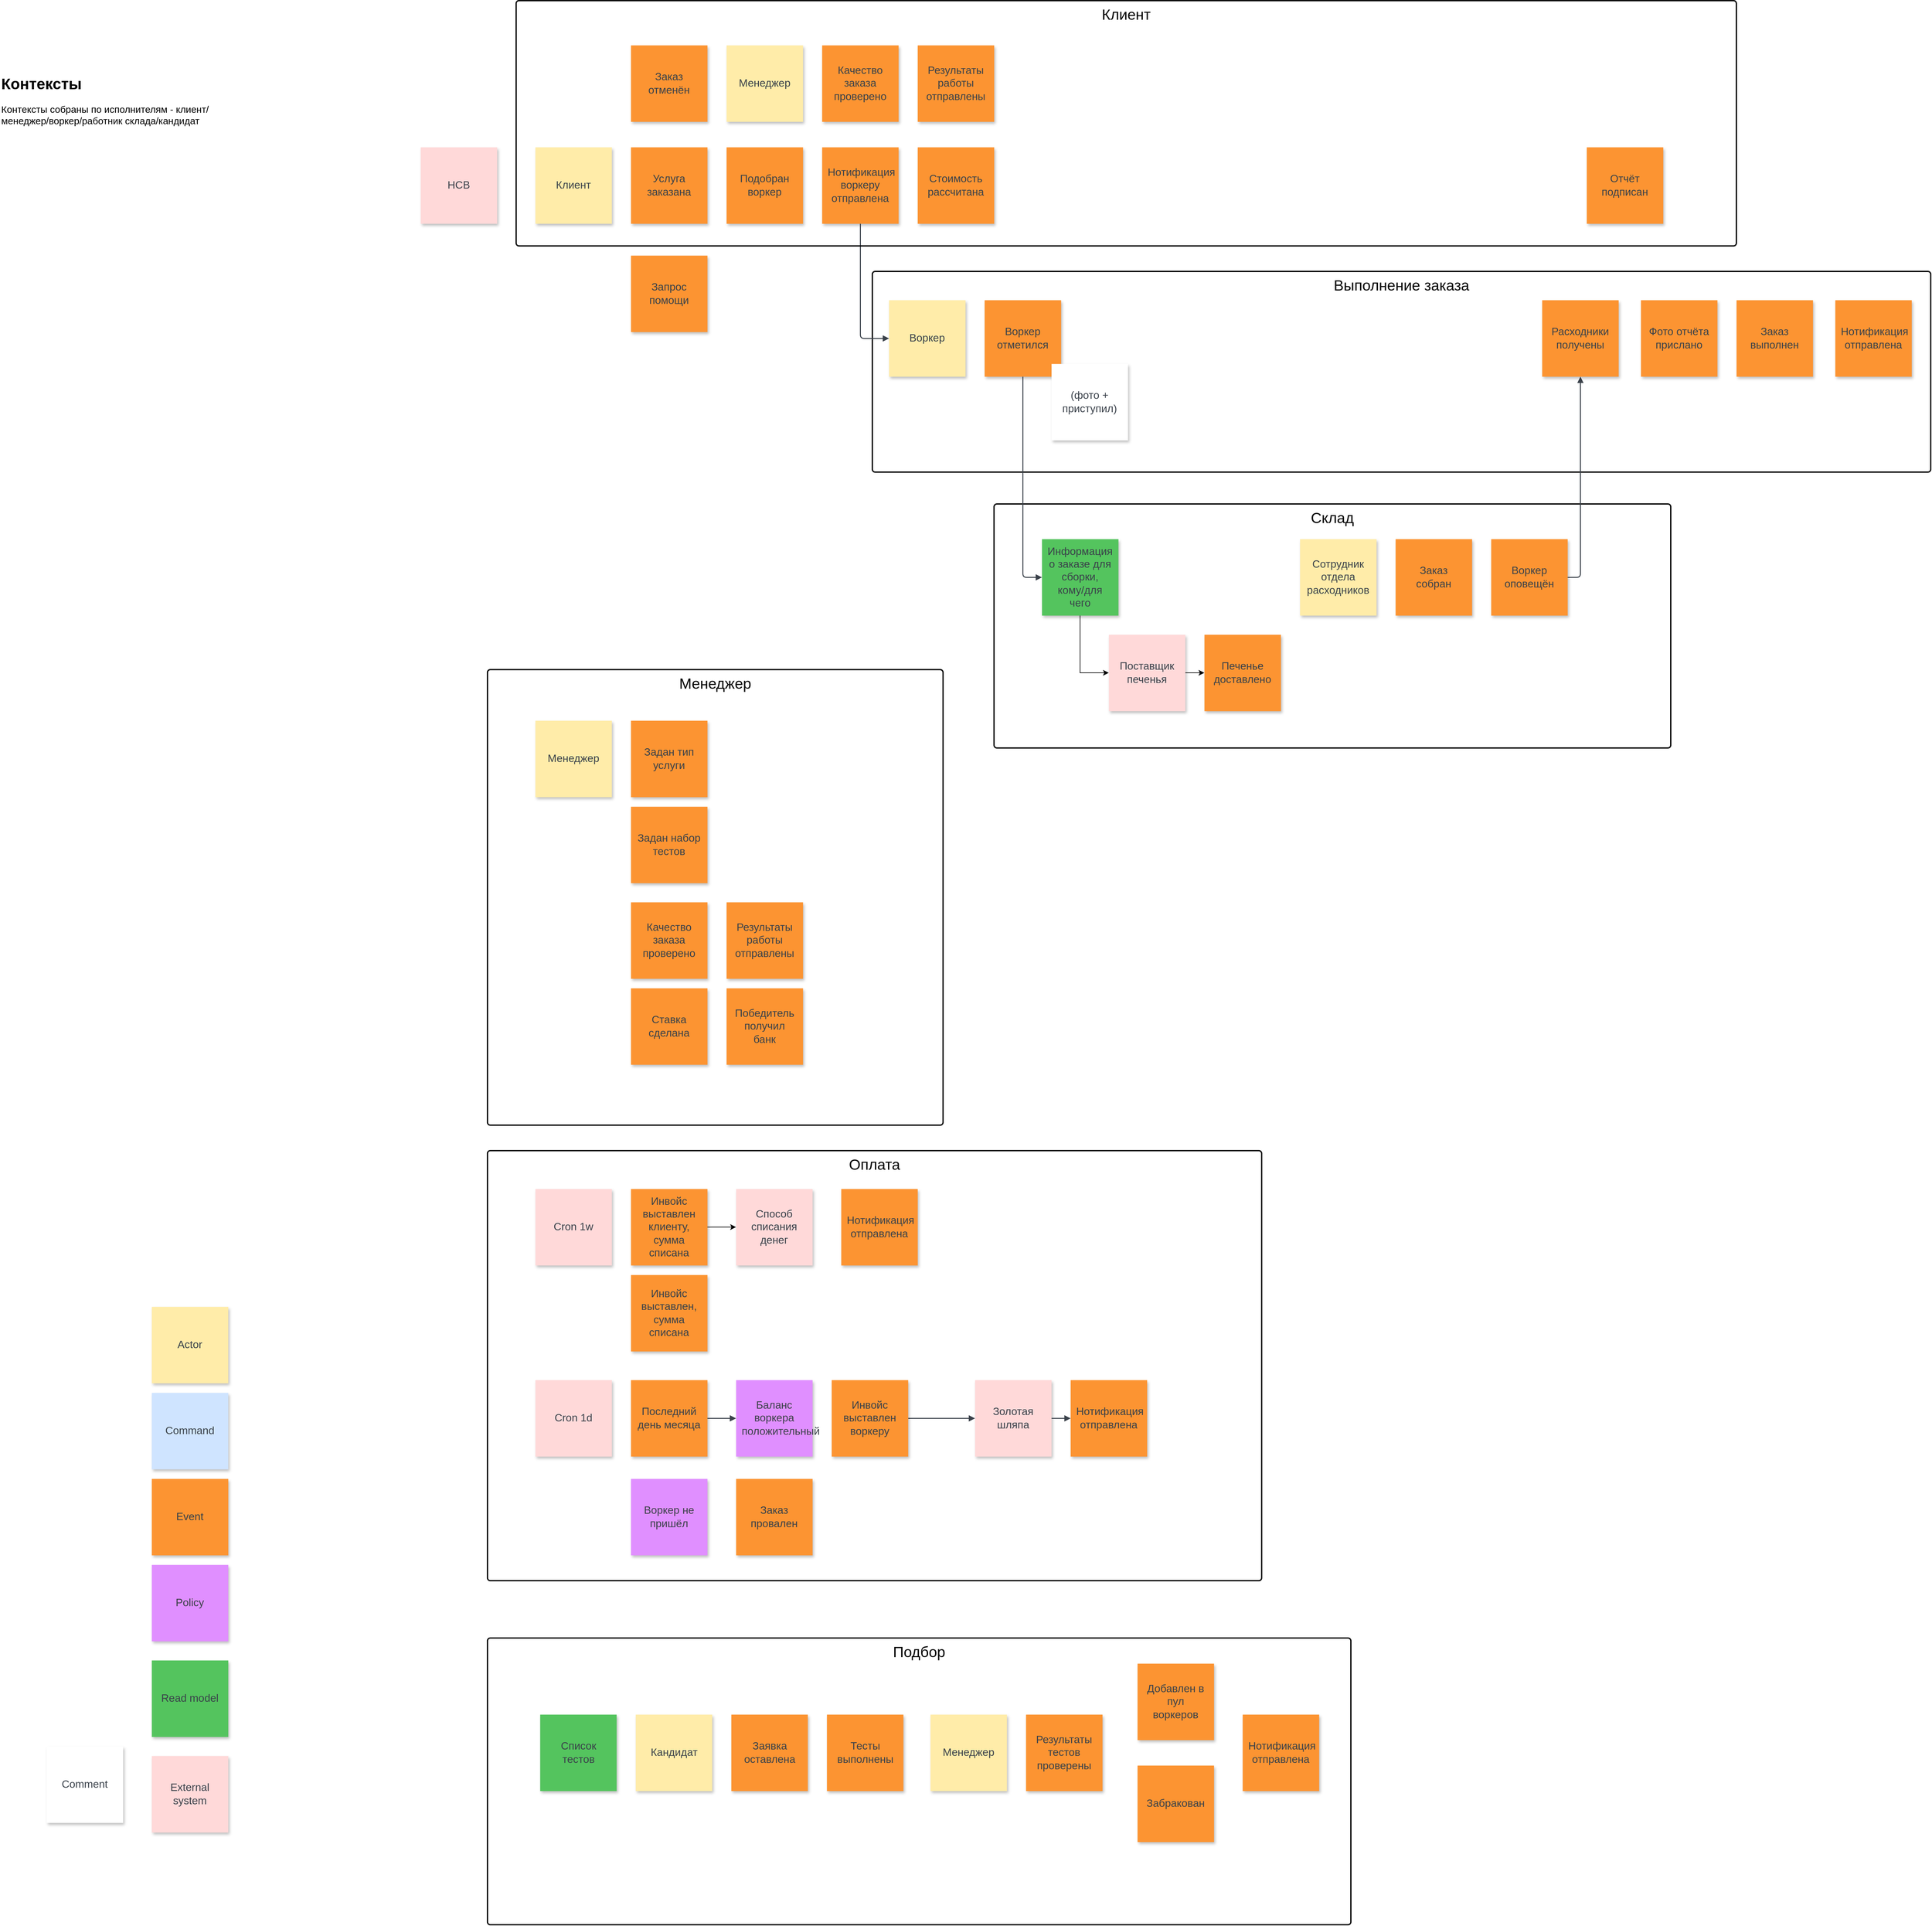 <mxfile version="24.5.5" type="github">
  <diagram name="Page-1" id="l_9-RIlW9i13i7eaHmRu">
    <mxGraphModel dx="7938" dy="2300" grid="1" gridSize="10" guides="1" tooltips="1" connect="1" arrows="1" fold="1" page="1" pageScale="1" pageWidth="850" pageHeight="1100" math="0" shadow="0">
      <root>
        <mxCell id="0" />
        <mxCell id="1" parent="0" />
        <mxCell id="RoE8E-zZMEs0R_7GRx1K-1" value="Выполнение заказа" style="html=1;overflow=block;blockSpacing=1;whiteSpace=wrap;fontSize=23.3;align=center;spacing=9;verticalAlign=top;strokeColor=default;rounded=1;absoluteArcSize=1;arcSize=9;fillColor=none;strokeWidth=2;lucidId=HCPMqrkc3qt5;" parent="1" vertex="1">
          <mxGeometry x="-3521" y="495" width="1661" height="315" as="geometry" />
        </mxCell>
        <mxCell id="RoE8E-zZMEs0R_7GRx1K-2" value="Склад" style="html=1;overflow=block;blockSpacing=1;whiteSpace=wrap;fontSize=23.3;align=center;spacing=9;verticalAlign=top;strokeColor=default;rounded=1;absoluteArcSize=1;arcSize=9;fillColor=none;strokeWidth=2;lucidId=1zPMJR6yUo5M;" parent="1" vertex="1">
          <mxGeometry x="-3330" y="860" width="1062" height="383" as="geometry" />
        </mxCell>
        <mxCell id="RoE8E-zZMEs0R_7GRx1K-3" value="Оплата" style="html=1;overflow=block;blockSpacing=1;whiteSpace=wrap;fontSize=23.3;align=center;spacing=9;verticalAlign=top;strokeColor=default;rounded=1;absoluteArcSize=1;arcSize=9;fillColor=none;strokeWidth=2;lucidId=LsPM5n6X4SBT;" parent="1" vertex="1">
          <mxGeometry x="-4125" y="1875" width="1215" height="675" as="geometry" />
        </mxCell>
        <mxCell id="RoE8E-zZMEs0R_7GRx1K-4" value="Подбор" style="html=1;overflow=block;blockSpacing=1;whiteSpace=wrap;fontSize=23.3;align=center;spacing=9;verticalAlign=top;strokeColor=default;rounded=1;absoluteArcSize=1;arcSize=9;fillColor=none;strokeWidth=2;lucidId=arPMlzmZBy4v;" parent="1" vertex="1">
          <mxGeometry x="-4125" y="2640" width="1355" height="450" as="geometry" />
        </mxCell>
        <mxCell id="RoE8E-zZMEs0R_7GRx1K-5" value="Actor" style="html=1;overflow=block;blockSpacing=1;whiteSpace=wrap;shadow=1;fontSize=16.7;fontColor=#3a414a;spacing=9;strokeColor=none;strokeOpacity=100;fillColor=#FFECA9;strokeWidth=0;lucidId=w99KlHDl9asE;" parent="1" vertex="1">
          <mxGeometry x="-4652" y="2120" width="120" height="120" as="geometry" />
        </mxCell>
        <mxCell id="RoE8E-zZMEs0R_7GRx1K-6" value="Command" style="html=1;overflow=block;blockSpacing=1;whiteSpace=wrap;shadow=1;fontSize=16.7;fontColor=#3a414a;spacing=9;strokeColor=none;strokeOpacity=100;fillOpacity=100;fillColor=#cfe4ff;strokeWidth=0;lucidId=Q99Kw1.Pjyrw;" parent="1" vertex="1">
          <mxGeometry x="-4652" y="2255" width="120" height="120" as="geometry" />
        </mxCell>
        <mxCell id="RoE8E-zZMEs0R_7GRx1K-7" value="Event" style="html=1;overflow=block;blockSpacing=1;whiteSpace=wrap;shadow=1;fontSize=16.7;fontColor=#3a414a;spacing=9;strokeColor=none;strokeOpacity=100;fillOpacity=100;fillColor=#fc9432;strokeWidth=0;lucidId=p-9K~CdR-WWV;" parent="1" vertex="1">
          <mxGeometry x="-4652" y="2390" width="120" height="120" as="geometry" />
        </mxCell>
        <mxCell id="RoE8E-zZMEs0R_7GRx1K-8" value="Policy" style="html=1;overflow=block;blockSpacing=1;whiteSpace=wrap;shadow=1;fontSize=16.7;fontColor=#3a414a;spacing=9;strokeColor=none;strokeOpacity=100;fillOpacity=100;fillColor=#e08fff;strokeWidth=0;lucidId=N-9KG-.BX9-D;" parent="1" vertex="1">
          <mxGeometry x="-4652" y="2525" width="120" height="120" as="geometry" />
        </mxCell>
        <mxCell id="RoE8E-zZMEs0R_7GRx1K-9" value="Read model" style="html=1;overflow=block;blockSpacing=1;whiteSpace=wrap;shadow=1;fontSize=16.7;fontColor=#3a414a;spacing=9;strokeColor=none;strokeOpacity=100;fillOpacity=100;fillColor=#54c45e;strokeWidth=0;lucidId=h_9K0~GqxkKd;" parent="1" vertex="1">
          <mxGeometry x="-4652" y="2675" width="120" height="120" as="geometry" />
        </mxCell>
        <mxCell id="RoE8E-zZMEs0R_7GRx1K-10" value="Comment" style="html=1;overflow=block;blockSpacing=1;whiteSpace=wrap;shadow=1;fontSize=16.7;fontColor=#3a414a;spacing=9;strokeColor=none;strokeOpacity=100;fillOpacity=100;fillColor=#ffffff;strokeWidth=0;lucidId=O_9KG7jxIo2s;" parent="1" vertex="1">
          <mxGeometry x="-4817" y="2810" width="120" height="120" as="geometry" />
        </mxCell>
        <mxCell id="RoE8E-zZMEs0R_7GRx1K-11" value="External system" style="html=1;overflow=block;blockSpacing=1;whiteSpace=wrap;shadow=1;fontSize=16.7;fontColor=#3a414a;spacing=9;strokeColor=none;strokeOpacity=100;fillOpacity=100;fillColor=#ffd9d9;strokeWidth=0;lucidId=3_9KuqBzPV7w;" parent="1" vertex="1">
          <mxGeometry x="-4652" y="2825" width="120" height="120" as="geometry" />
        </mxCell>
        <mxCell id="RoE8E-zZMEs0R_7GRx1K-12" value="Клиент" style="html=1;overflow=block;blockSpacing=1;whiteSpace=wrap;shadow=1;fontSize=16.7;fontColor=#3a414a;spacing=9;strokeColor=none;strokeOpacity=100;fillColor=#FFECA9;strokeWidth=0;lucidId=poOMKIs.5_XG;" parent="1" vertex="1">
          <mxGeometry x="-4050" y="300" width="120" height="120" as="geometry" />
        </mxCell>
        <mxCell id="RoE8E-zZMEs0R_7GRx1K-13" value="Услуга заказана" style="html=1;overflow=block;blockSpacing=1;whiteSpace=wrap;shadow=1;fontSize=16.7;fontColor=#3a414a;spacing=9;strokeColor=none;strokeOpacity=100;fillOpacity=100;fillColor=#fc9432;strokeWidth=0;lucidId=ppOMXzbLRA3F;" parent="1" vertex="1">
          <mxGeometry x="-3900" y="300" width="120" height="120" as="geometry" />
        </mxCell>
        <mxCell id="RoE8E-zZMEs0R_7GRx1K-14" value="Воркер" style="html=1;overflow=block;blockSpacing=1;whiteSpace=wrap;shadow=1;fontSize=16.7;fontColor=#3a414a;spacing=9;strokeColor=none;strokeOpacity=100;fillColor=#FFECA9;strokeWidth=0;lucidId=CqOMGlZuYuNK;" parent="1" vertex="1">
          <mxGeometry x="-3495" y="540" width="120" height="120" as="geometry" />
        </mxCell>
        <mxCell id="RoE8E-zZMEs0R_7GRx1K-15" value="Воркер отметился" style="html=1;overflow=block;blockSpacing=1;whiteSpace=wrap;shadow=1;fontSize=16.7;fontColor=#3a414a;spacing=9;strokeColor=none;strokeOpacity=100;fillOpacity=100;fillColor=#fc9432;strokeWidth=0;lucidId=PqOM9r21cuYt;" parent="1" vertex="1">
          <mxGeometry x="-3345" y="540" width="120" height="120" as="geometry" />
        </mxCell>
        <mxCell id="RoE8E-zZMEs0R_7GRx1K-16" value="Подобран воркер" style="html=1;overflow=block;blockSpacing=1;whiteSpace=wrap;shadow=1;fontSize=16.7;fontColor=#3a414a;spacing=9;strokeColor=none;strokeOpacity=100;fillOpacity=100;fillColor=#fc9432;strokeWidth=0;lucidId=nGOM64Vatthw;" parent="1" vertex="1">
          <mxGeometry x="-3750" y="300" width="120" height="120" as="geometry" />
        </mxCell>
        <mxCell id="RoE8E-zZMEs0R_7GRx1K-17" value="Cron 1w" style="html=1;overflow=block;blockSpacing=1;whiteSpace=wrap;shadow=1;fontSize=16.7;fontColor=#3a414a;spacing=9;strokeColor=none;strokeOpacity=100;fillOpacity=100;fillColor=#ffd9d9;strokeWidth=0;lucidId=evOMV3Vfiq87;" parent="1" vertex="1">
          <mxGeometry x="-4050" y="1935" width="120" height="120" as="geometry" />
        </mxCell>
        <mxCell id="ouE3uGwMO_rl1Qw4itwe-14" style="edgeStyle=orthogonalEdgeStyle;rounded=0;orthogonalLoop=1;jettySize=auto;html=1;" edge="1" parent="1" source="RoE8E-zZMEs0R_7GRx1K-18" target="RoE8E-zZMEs0R_7GRx1K-25">
          <mxGeometry relative="1" as="geometry" />
        </mxCell>
        <mxCell id="RoE8E-zZMEs0R_7GRx1K-18" value="Инвойс выставлен клиенту, сумма списана" style="html=1;overflow=block;blockSpacing=1;whiteSpace=wrap;shadow=1;fontSize=16.7;fontColor=#3a414a;spacing=9;strokeColor=none;strokeOpacity=100;fillOpacity=100;fillColor=#fc9432;strokeWidth=0;lucidId=vvOM6HzBwC0E;" parent="1" vertex="1">
          <mxGeometry x="-3900" y="1935" width="120" height="120" as="geometry" />
        </mxCell>
        <mxCell id="RoE8E-zZMEs0R_7GRx1K-19" value="Cron 1d" style="html=1;overflow=block;blockSpacing=1;whiteSpace=wrap;shadow=1;fontSize=16.7;fontColor=#3a414a;spacing=9;strokeColor=none;strokeOpacity=100;fillOpacity=100;fillColor=#ffd9d9;strokeWidth=0;lucidId=7vOMgfq0zifn;" parent="1" vertex="1">
          <mxGeometry x="-4050" y="2235" width="120" height="120" as="geometry" />
        </mxCell>
        <mxCell id="RoE8E-zZMEs0R_7GRx1K-20" value="Инвойс выставлен, сумма списана" style="html=1;overflow=block;blockSpacing=1;whiteSpace=wrap;shadow=1;fontSize=16.7;fontColor=#3a414a;spacing=9;strokeColor=none;strokeOpacity=100;fillOpacity=100;fillColor=#fc9432;strokeWidth=0;lucidId=GxOMS8AUzHYG;" parent="1" vertex="1">
          <mxGeometry x="-3900" y="2070" width="120" height="120" as="geometry" />
        </mxCell>
        <mxCell id="RoE8E-zZMEs0R_7GRx1K-21" value="Золотая шляпа" style="html=1;overflow=block;blockSpacing=1;whiteSpace=wrap;shadow=1;fontSize=16.7;fontColor=#3a414a;spacing=9;strokeColor=none;strokeOpacity=100;fillOpacity=100;fillColor=#ffd9d9;strokeWidth=0;lucidId=MwOMZVvjgxgr;" parent="1" vertex="1">
          <mxGeometry x="-3360" y="2235" width="120" height="120" as="geometry" />
        </mxCell>
        <mxCell id="RoE8E-zZMEs0R_7GRx1K-22" value="Нотификация воркеру отправлена" style="html=1;overflow=block;blockSpacing=1;whiteSpace=wrap;shadow=1;fontSize=16.7;fontColor=#3a414a;spacing=9;strokeColor=none;strokeOpacity=100;fillOpacity=100;fillColor=#fc9432;strokeWidth=0;lucidId=eROMwl7kWXQV;" parent="1" vertex="1">
          <mxGeometry x="-3600" y="300" width="120" height="120" as="geometry" />
        </mxCell>
        <mxCell id="RoE8E-zZMEs0R_7GRx1K-23" value="Стоимость рассчитана" style="html=1;overflow=block;blockSpacing=1;whiteSpace=wrap;shadow=1;fontSize=16.7;fontColor=#3a414a;spacing=9;strokeColor=none;strokeOpacity=100;fillOpacity=100;fillColor=#fc9432;strokeWidth=0;lucidId=uJOMWGHFDWIN;" parent="1" vertex="1">
          <mxGeometry x="-3450" y="300" width="120" height="120" as="geometry" />
        </mxCell>
        <mxCell id="RoE8E-zZMEs0R_7GRx1K-24" value="Запрос помощи" style="html=1;overflow=block;blockSpacing=1;whiteSpace=wrap;shadow=1;fontSize=16.7;fontColor=#3a414a;spacing=9;strokeColor=none;strokeOpacity=100;fillOpacity=100;fillColor=#fc9432;strokeWidth=0;lucidId=2oOMrKezj8pF;" parent="1" vertex="1">
          <mxGeometry x="-3900" y="470" width="120" height="120" as="geometry" />
        </mxCell>
        <mxCell id="RoE8E-zZMEs0R_7GRx1K-25" value="Способ списания денег" style="html=1;overflow=block;blockSpacing=1;whiteSpace=wrap;shadow=1;fontSize=16.7;fontColor=#3a414a;spacing=9;strokeColor=none;strokeOpacity=100;fillOpacity=100;fillColor=#ffd9d9;strokeWidth=0;lucidId=vVOM_5~CS0Ev;" parent="1" vertex="1">
          <mxGeometry x="-3735" y="1935" width="120" height="120" as="geometry" />
        </mxCell>
        <mxCell id="RoE8E-zZMEs0R_7GRx1K-26" value="Нотификация отправлена" style="html=1;overflow=block;blockSpacing=1;whiteSpace=wrap;shadow=1;fontSize=16.7;fontColor=#3a414a;spacing=9;strokeColor=none;strokeOpacity=100;fillOpacity=100;fillColor=#fc9432;strokeWidth=0;lucidId=LHOMbMF0Fogo;" parent="1" vertex="1">
          <mxGeometry x="-3570" y="1935" width="120" height="120" as="geometry" />
        </mxCell>
        <mxCell id="RoE8E-zZMEs0R_7GRx1K-27" value="Нотификация отправлена" style="html=1;overflow=block;blockSpacing=1;whiteSpace=wrap;shadow=1;fontSize=16.7;fontColor=#3a414a;spacing=9;strokeColor=none;strokeOpacity=100;fillOpacity=100;fillColor=#fc9432;strokeWidth=0;lucidId=9HOMmKMdv4F6;" parent="1" vertex="1">
          <mxGeometry x="-3210" y="2235" width="120" height="120" as="geometry" />
        </mxCell>
        <mxCell id="RoE8E-zZMEs0R_7GRx1K-28" value="Сотрудник отдела расходников" style="html=1;overflow=block;blockSpacing=1;whiteSpace=wrap;shadow=1;fontSize=16.7;fontColor=#3a414a;spacing=9;strokeColor=none;strokeOpacity=100;fillColor=#FFECA9;strokeWidth=0;lucidId=IsOMc4fZZYhW;" parent="1" vertex="1">
          <mxGeometry x="-2850" y="915" width="120" height="120" as="geometry" />
        </mxCell>
        <mxCell id="RoE8E-zZMEs0R_7GRx1K-29" value="Заказ собран" style="html=1;overflow=block;blockSpacing=1;whiteSpace=wrap;shadow=1;fontSize=16.7;fontColor=#3a414a;spacing=9;strokeColor=none;strokeOpacity=100;fillOpacity=100;fillColor=#fc9432;strokeWidth=0;lucidId=5sOMd6QoYHWa;" parent="1" vertex="1">
          <mxGeometry x="-2700" y="915" width="120" height="120" as="geometry" />
        </mxCell>
        <mxCell id="RoE8E-zZMEs0R_7GRx1K-30" value="Воркер оповещён" style="html=1;overflow=block;blockSpacing=1;whiteSpace=wrap;shadow=1;fontSize=16.7;fontColor=#3a414a;spacing=9;strokeColor=none;strokeOpacity=100;fillOpacity=100;fillColor=#fc9432;strokeWidth=0;lucidId=jHOMKEXn3ogt;" parent="1" vertex="1">
          <mxGeometry x="-2550" y="915" width="120" height="120" as="geometry" />
        </mxCell>
        <mxCell id="RoE8E-zZMEs0R_7GRx1K-31" value="" style="html=1;jettySize=18;whiteSpace=wrap;fontSize=13;strokeColor=#3a414a;strokeOpacity=100;strokeWidth=1.5;rounded=1;arcSize=12;edgeStyle=orthogonalEdgeStyle;startArrow=none;endArrow=block;endFill=1;exitX=1;exitY=0.5;exitPerimeter=0;entryX=0;entryY=0.5;entryPerimeter=0;lucidId=m1OMvOnFrRix;" parent="1" source="RoE8E-zZMEs0R_7GRx1K-42" target="RoE8E-zZMEs0R_7GRx1K-21" edge="1">
          <mxGeometry width="100" height="100" relative="1" as="geometry">
            <Array as="points" />
          </mxGeometry>
        </mxCell>
        <mxCell id="RoE8E-zZMEs0R_7GRx1K-32" value="" style="html=1;jettySize=18;whiteSpace=wrap;fontSize=13;strokeColor=#3a414a;strokeOpacity=100;strokeWidth=1.5;rounded=1;arcSize=12;edgeStyle=orthogonalEdgeStyle;startArrow=none;endArrow=block;endFill=1;exitX=1;exitY=0.5;exitPerimeter=0;entryX=0.5;entryY=1;entryPerimeter=0;lucidId=6_OMG3ClQ-OO;" parent="1" source="RoE8E-zZMEs0R_7GRx1K-30" target="RoE8E-zZMEs0R_7GRx1K-57" edge="1">
          <mxGeometry width="100" height="100" relative="1" as="geometry">
            <Array as="points" />
          </mxGeometry>
        </mxCell>
        <mxCell id="RoE8E-zZMEs0R_7GRx1K-33" value="" style="html=1;jettySize=18;whiteSpace=wrap;fontSize=13;strokeColor=#3a414a;strokeOpacity=100;strokeWidth=1.5;rounded=1;arcSize=12;edgeStyle=orthogonalEdgeStyle;startArrow=none;endArrow=block;endFill=1;exitX=0.5;exitY=1;exitPerimeter=0;entryX=0;entryY=0.5;entryPerimeter=0;lucidId=~_OMIrkGTkZQ;" parent="1" source="RoE8E-zZMEs0R_7GRx1K-15" target="RoE8E-zZMEs0R_7GRx1K-41" edge="1">
          <mxGeometry width="100" height="100" relative="1" as="geometry">
            <Array as="points" />
          </mxGeometry>
        </mxCell>
        <mxCell id="RoE8E-zZMEs0R_7GRx1K-34" value="HCB" style="html=1;overflow=block;blockSpacing=1;whiteSpace=wrap;shadow=1;fontSize=16.7;fontColor=#3a414a;spacing=9;strokeColor=none;strokeOpacity=100;fillOpacity=100;fillColor=#ffd9d9;strokeWidth=0;lucidId=TIOMhRAhpcNX;" parent="1" vertex="1">
          <mxGeometry x="-4230" y="300" width="120" height="120" as="geometry" />
        </mxCell>
        <mxCell id="RoE8E-zZMEs0R_7GRx1K-35" value="Кандидат" style="html=1;overflow=block;blockSpacing=1;whiteSpace=wrap;shadow=1;fontSize=16.7;fontColor=#3a414a;spacing=9;strokeColor=none;strokeOpacity=100;fillColor=#FFECA9;strokeWidth=0;lucidId=wrOMKcsqYXI9;" parent="1" vertex="1">
          <mxGeometry x="-3892.5" y="2760" width="120" height="120" as="geometry" />
        </mxCell>
        <mxCell id="RoE8E-zZMEs0R_7GRx1K-36" value="Заявка оставлена" style="html=1;overflow=block;blockSpacing=1;whiteSpace=wrap;shadow=1;fontSize=16.7;fontColor=#3a414a;spacing=9;strokeColor=none;strokeOpacity=100;fillOpacity=100;fillColor=#fc9432;strokeWidth=0;lucidId=CrOMI7UI~UgM;" parent="1" vertex="1">
          <mxGeometry x="-3742.5" y="2760" width="120" height="120" as="geometry" />
        </mxCell>
        <mxCell id="RoE8E-zZMEs0R_7GRx1K-37" value="Тесты выполнены" style="html=1;overflow=block;blockSpacing=1;whiteSpace=wrap;shadow=1;fontSize=16.7;fontColor=#3a414a;spacing=9;strokeColor=none;strokeOpacity=100;fillOpacity=100;fillColor=#fc9432;strokeWidth=0;lucidId=nKOMDOXvX65q;" parent="1" vertex="1">
          <mxGeometry x="-3592.5" y="2760" width="120" height="120" as="geometry" />
        </mxCell>
        <mxCell id="RoE8E-zZMEs0R_7GRx1K-38" value="Добавлен в пул воркеров" style="html=1;overflow=block;blockSpacing=1;whiteSpace=wrap;shadow=1;fontSize=16.7;fontColor=#3a414a;spacing=9;strokeColor=none;strokeOpacity=100;fillOpacity=100;fillColor=#fc9432;strokeWidth=0;lucidId=LKOMNFMfwg8P;" parent="1" vertex="1">
          <mxGeometry x="-3105" y="2680" width="120" height="120" as="geometry" />
        </mxCell>
        <mxCell id="RoE8E-zZMEs0R_7GRx1K-39" value="Забракован" style="html=1;overflow=block;blockSpacing=1;whiteSpace=wrap;shadow=1;fontSize=16.7;fontColor=#3a414a;spacing=9;strokeColor=none;strokeOpacity=100;fillOpacity=100;fillColor=#fc9432;strokeWidth=0;lucidId=0KOMiec8jZ1h;" parent="1" vertex="1">
          <mxGeometry x="-3105" y="2840" width="120" height="120" as="geometry" />
        </mxCell>
        <mxCell id="RoE8E-zZMEs0R_7GRx1K-40" value="" style="html=1;jettySize=18;whiteSpace=wrap;fontSize=13;strokeColor=#3a414a;strokeOpacity=100;strokeWidth=1.5;rounded=1;arcSize=12;edgeStyle=orthogonalEdgeStyle;startArrow=none;endArrow=block;endFill=1;exitX=1;exitY=0.5;exitPerimeter=0;entryX=0;entryY=0.5;entryPerimeter=0;lucidId=rmPMru2J6b~m;" parent="1" source="RoE8E-zZMEs0R_7GRx1K-21" target="RoE8E-zZMEs0R_7GRx1K-27" edge="1">
          <mxGeometry width="100" height="100" relative="1" as="geometry">
            <Array as="points" />
          </mxGeometry>
        </mxCell>
        <mxCell id="ouE3uGwMO_rl1Qw4itwe-9" style="edgeStyle=orthogonalEdgeStyle;rounded=0;orthogonalLoop=1;jettySize=auto;html=1;entryX=0;entryY=0.5;entryDx=0;entryDy=0;" edge="1" parent="1" source="RoE8E-zZMEs0R_7GRx1K-41" target="RoE8E-zZMEs0R_7GRx1K-60">
          <mxGeometry relative="1" as="geometry" />
        </mxCell>
        <mxCell id="RoE8E-zZMEs0R_7GRx1K-41" value="Информация о заказе для сборки, кому/для чего" style="html=1;overflow=block;blockSpacing=1;whiteSpace=wrap;shadow=1;fontSize=16.7;fontColor=#3a414a;spacing=9;strokeColor=none;strokeOpacity=100;fillOpacity=100;fillColor=#54c45e;strokeWidth=0;lucidId=dnPMlttxr-Cw;" parent="1" vertex="1">
          <mxGeometry x="-3255" y="915" width="120" height="120" as="geometry" />
        </mxCell>
        <mxCell id="RoE8E-zZMEs0R_7GRx1K-42" value="Инвойс выставлен воркеру" style="html=1;overflow=block;blockSpacing=1;whiteSpace=wrap;shadow=1;fontSize=16.7;fontColor=#3a414a;spacing=9;strokeColor=none;strokeOpacity=100;fillOpacity=100;fillColor=#fc9432;strokeWidth=0;lucidId=4vOM6bReLHjo;" parent="1" vertex="1">
          <mxGeometry x="-3585" y="2235" width="120" height="120" as="geometry" />
        </mxCell>
        <mxCell id="RoE8E-zZMEs0R_7GRx1K-43" value="Баланс воркера положительный" style="html=1;overflow=block;blockSpacing=1;whiteSpace=wrap;shadow=1;fontSize=16.7;fontColor=#3a414a;spacing=9;strokeColor=none;strokeOpacity=100;fillOpacity=100;fillColor=#e08fff;strokeWidth=0;lucidId=GoPMGig64.h5;" parent="1" vertex="1">
          <mxGeometry x="-3735" y="2235" width="120" height="120" as="geometry" />
        </mxCell>
        <mxCell id="RoE8E-zZMEs0R_7GRx1K-44" value="Последний день месяца" style="html=1;overflow=block;blockSpacing=1;whiteSpace=wrap;shadow=1;fontSize=16.7;fontColor=#3a414a;spacing=9;strokeColor=none;strokeOpacity=100;fillOpacity=100;fillColor=#fc9432;strokeWidth=0;lucidId=upPMWxlRtGt.;" parent="1" vertex="1">
          <mxGeometry x="-3900" y="2235" width="120" height="120" as="geometry" />
        </mxCell>
        <mxCell id="RoE8E-zZMEs0R_7GRx1K-45" value="" style="html=1;jettySize=18;whiteSpace=wrap;fontSize=13;strokeColor=#3a414a;strokeOpacity=100;strokeWidth=1.5;rounded=1;arcSize=12;edgeStyle=orthogonalEdgeStyle;startArrow=none;endArrow=block;endFill=1;exitX=1;exitY=0.5;exitPerimeter=0;entryX=0;entryY=0.5;entryPerimeter=0;lucidId=VpPM8fYI4oOY;" parent="1" source="RoE8E-zZMEs0R_7GRx1K-44" target="RoE8E-zZMEs0R_7GRx1K-43" edge="1">
          <mxGeometry width="100" height="100" relative="1" as="geometry">
            <Array as="points" />
          </mxGeometry>
        </mxCell>
        <mxCell id="RoE8E-zZMEs0R_7GRx1K-46" value="Менеджер" style="html=1;overflow=block;blockSpacing=1;whiteSpace=wrap;shadow=1;fontSize=16.7;fontColor=#3a414a;spacing=9;strokeColor=none;strokeOpacity=100;fillColor=#FFECA9;strokeWidth=0;lucidId=9pOMJ57Y_Idk;" parent="1" vertex="1">
          <mxGeometry x="-4050" y="1200" width="120" height="120" as="geometry" />
        </mxCell>
        <mxCell id="RoE8E-zZMEs0R_7GRx1K-47" value="Задан тип услуги" style="html=1;overflow=block;blockSpacing=1;whiteSpace=wrap;shadow=1;fontSize=16.7;fontColor=#3a414a;spacing=9;strokeColor=none;strokeOpacity=100;fillOpacity=100;fillColor=#fc9432;strokeWidth=0;lucidId=eqOMj~HfbIqM;" parent="1" vertex="1">
          <mxGeometry x="-3900" y="1200" width="120" height="120" as="geometry" />
        </mxCell>
        <mxCell id="RoE8E-zZMEs0R_7GRx1K-48" value="Задан набор тестов" style="html=1;overflow=block;blockSpacing=1;whiteSpace=wrap;shadow=1;fontSize=16.7;fontColor=#3a414a;spacing=9;strokeColor=none;strokeOpacity=100;fillOpacity=100;fillColor=#fc9432;strokeWidth=0;lucidId=3rOMl7Rf~eKV;" parent="1" vertex="1">
          <mxGeometry x="-3900" y="1335" width="120" height="120" as="geometry" />
        </mxCell>
        <mxCell id="RoE8E-zZMEs0R_7GRx1K-49" value="Качество заказа проверено" style="html=1;overflow=block;blockSpacing=1;whiteSpace=wrap;shadow=1;fontSize=16.7;fontColor=#3a414a;spacing=9;strokeColor=none;strokeOpacity=100;fillOpacity=100;fillColor=#fc9432;strokeWidth=0;lucidId=AtOMJSps7HNz;" parent="1" vertex="1">
          <mxGeometry x="-3900" y="1485" width="120" height="120" as="geometry" />
        </mxCell>
        <mxCell id="RoE8E-zZMEs0R_7GRx1K-50" value="Ставка сделана" style="html=1;overflow=block;blockSpacing=1;whiteSpace=wrap;shadow=1;fontSize=16.7;fontColor=#3a414a;spacing=9;strokeColor=none;strokeOpacity=100;fillOpacity=100;fillColor=#fc9432;strokeWidth=0;lucidId=gyOMnxQ1Iphz;" parent="1" vertex="1">
          <mxGeometry x="-3900" y="1620" width="120" height="120" as="geometry" />
        </mxCell>
        <mxCell id="RoE8E-zZMEs0R_7GRx1K-51" value="Результаты работы отправлены" style="html=1;overflow=block;blockSpacing=1;whiteSpace=wrap;shadow=1;fontSize=16.7;fontColor=#3a414a;spacing=9;strokeColor=none;strokeOpacity=100;fillOpacity=100;fillColor=#fc9432;strokeWidth=0;lucidId=KROMmHy3ZGi6;" parent="1" vertex="1">
          <mxGeometry x="-3750" y="1485" width="120" height="120" as="geometry" />
        </mxCell>
        <mxCell id="RoE8E-zZMEs0R_7GRx1K-52" value="Победитель получил банк" style="html=1;overflow=block;blockSpacing=1;whiteSpace=wrap;shadow=1;fontSize=16.7;fontColor=#3a414a;spacing=9;strokeColor=none;strokeOpacity=100;fillOpacity=100;fillColor=#fc9432;strokeWidth=0;lucidId=P6OMi9ut8j.D;" parent="1" vertex="1">
          <mxGeometry x="-3750" y="1620" width="120" height="120" as="geometry" />
        </mxCell>
        <mxCell id="RoE8E-zZMEs0R_7GRx1K-53" value="" style="html=1;jettySize=18;whiteSpace=wrap;fontSize=13;strokeColor=#3a414a;strokeOpacity=100;strokeWidth=1.5;rounded=1;arcSize=12;edgeStyle=orthogonalEdgeStyle;startArrow=none;endArrow=block;endFill=1;exitX=0.5;exitY=1;exitPerimeter=0;entryX=0;entryY=0.5;entryPerimeter=0;lucidId=dxPMmw.YS_Mb;" parent="1" source="RoE8E-zZMEs0R_7GRx1K-22" target="RoE8E-zZMEs0R_7GRx1K-14" edge="1">
          <mxGeometry width="100" height="100" relative="1" as="geometry">
            <Array as="points" />
          </mxGeometry>
        </mxCell>
        <mxCell id="RoE8E-zZMEs0R_7GRx1K-54" value="Фото отчёта прислано" style="html=1;overflow=block;blockSpacing=1;whiteSpace=wrap;shadow=1;fontSize=16.7;fontColor=#3a414a;spacing=9;strokeColor=none;strokeOpacity=100;fillOpacity=100;fillColor=#fc9432;strokeWidth=0;lucidId=drOM4bqXQkqr;" parent="1" vertex="1">
          <mxGeometry x="-2315" y="540" width="120" height="120" as="geometry" />
        </mxCell>
        <mxCell id="RoE8E-zZMEs0R_7GRx1K-56" value="Заказ выполнен" style="html=1;overflow=block;blockSpacing=1;whiteSpace=wrap;shadow=1;fontSize=16.7;fontColor=#3a414a;spacing=9;strokeColor=none;strokeOpacity=100;fillOpacity=100;fillColor=#fc9432;strokeWidth=0;lucidId=PLOM0dX3wPXh;" parent="1" vertex="1">
          <mxGeometry x="-2165" y="540" width="120" height="120" as="geometry" />
        </mxCell>
        <mxCell id="RoE8E-zZMEs0R_7GRx1K-57" value="Расходники получены" style="html=1;overflow=block;blockSpacing=1;whiteSpace=wrap;shadow=1;fontSize=16.7;fontColor=#3a414a;spacing=9;strokeColor=none;strokeOpacity=100;fillOpacity=100;fillColor=#fc9432;strokeWidth=0;lucidId=GMOMfP50JJpL;" parent="1" vertex="1">
          <mxGeometry x="-2470" y="540" width="120" height="120" as="geometry" />
        </mxCell>
        <mxCell id="RoE8E-zZMEs0R_7GRx1K-58" value="Заказ отменён" style="html=1;overflow=block;blockSpacing=1;whiteSpace=wrap;shadow=1;fontSize=16.7;fontColor=#3a414a;spacing=9;strokeColor=none;strokeOpacity=100;fillOpacity=100;fillColor=#fc9432;strokeWidth=0;lucidId=_TOMA5VqfHQZ;" parent="1" vertex="1">
          <mxGeometry x="-3900" y="140" width="120" height="120" as="geometry" />
        </mxCell>
        <mxCell id="ouE3uGwMO_rl1Qw4itwe-5" style="edgeStyle=orthogonalEdgeStyle;rounded=0;orthogonalLoop=1;jettySize=auto;html=1;" edge="1" parent="1" source="RoE8E-zZMEs0R_7GRx1K-60" target="ouE3uGwMO_rl1Qw4itwe-4">
          <mxGeometry relative="1" as="geometry" />
        </mxCell>
        <mxCell id="RoE8E-zZMEs0R_7GRx1K-60" value="Поставщик печенья" style="html=1;overflow=block;blockSpacing=1;whiteSpace=wrap;shadow=1;fontSize=16.7;fontColor=#3a414a;spacing=9;strokeColor=none;strokeOpacity=100;fillOpacity=100;fillColor=#ffd9d9;strokeWidth=0;lucidId=0IPMR~APqVfa;" parent="1" vertex="1">
          <mxGeometry x="-3150" y="1065" width="120" height="120" as="geometry" />
        </mxCell>
        <mxCell id="ouE3uGwMO_rl1Qw4itwe-1" value="Список тестов" style="html=1;overflow=block;blockSpacing=1;whiteSpace=wrap;shadow=1;fontSize=16.7;fontColor=#3a414a;spacing=9;strokeColor=none;strokeOpacity=100;fillOpacity=100;fillColor=#54c45e;strokeWidth=0;lucidId=dnPMlttxr-Cw;" vertex="1" parent="1">
          <mxGeometry x="-4042.5" y="2760" width="120" height="120" as="geometry" />
        </mxCell>
        <mxCell id="ouE3uGwMO_rl1Qw4itwe-2" value="Менеджер" style="html=1;overflow=block;blockSpacing=1;whiteSpace=wrap;shadow=1;fontSize=16.7;fontColor=#3a414a;spacing=9;strokeColor=none;strokeOpacity=100;fillColor=#FFECA9;strokeWidth=0;lucidId=wrOMKcsqYXI9;" vertex="1" parent="1">
          <mxGeometry x="-3430" y="2760" width="120" height="120" as="geometry" />
        </mxCell>
        <mxCell id="ouE3uGwMO_rl1Qw4itwe-3" value="Результаты тестов проверены" style="html=1;overflow=block;blockSpacing=1;whiteSpace=wrap;shadow=1;fontSize=16.7;fontColor=#3a414a;spacing=9;strokeColor=none;strokeOpacity=100;fillOpacity=100;fillColor=#fc9432;strokeWidth=0;lucidId=LKOMNFMfwg8P;" vertex="1" parent="1">
          <mxGeometry x="-3280" y="2760" width="120" height="120" as="geometry" />
        </mxCell>
        <mxCell id="ouE3uGwMO_rl1Qw4itwe-4" value="Печенье доставлено" style="html=1;overflow=block;blockSpacing=1;whiteSpace=wrap;shadow=1;fontSize=16.7;fontColor=#3a414a;spacing=9;strokeColor=none;strokeOpacity=100;fillOpacity=100;fillColor=#fc9432;strokeWidth=0;lucidId=5sOMd6QoYHWa;" vertex="1" parent="1">
          <mxGeometry x="-3000" y="1065" width="120" height="120" as="geometry" />
        </mxCell>
        <mxCell id="ouE3uGwMO_rl1Qw4itwe-6" value="Менеджер" style="html=1;overflow=block;blockSpacing=1;whiteSpace=wrap;shadow=1;fontSize=16.7;fontColor=#3a414a;spacing=9;strokeColor=none;strokeOpacity=100;fillColor=#FFECA9;strokeWidth=0;lucidId=9pOMJ57Y_Idk;" vertex="1" parent="1">
          <mxGeometry x="-3750" y="140" width="120" height="120" as="geometry" />
        </mxCell>
        <mxCell id="ouE3uGwMO_rl1Qw4itwe-7" value="Качество заказа проверено" style="html=1;overflow=block;blockSpacing=1;whiteSpace=wrap;shadow=1;fontSize=16.7;fontColor=#3a414a;spacing=9;strokeColor=none;strokeOpacity=100;fillOpacity=100;fillColor=#fc9432;strokeWidth=0;lucidId=AtOMJSps7HNz;" vertex="1" parent="1">
          <mxGeometry x="-3600" y="140" width="120" height="120" as="geometry" />
        </mxCell>
        <mxCell id="ouE3uGwMO_rl1Qw4itwe-8" value="Результаты работы отправлены" style="html=1;overflow=block;blockSpacing=1;whiteSpace=wrap;shadow=1;fontSize=16.7;fontColor=#3a414a;spacing=9;strokeColor=none;strokeOpacity=100;fillOpacity=100;fillColor=#fc9432;strokeWidth=0;lucidId=KROMmHy3ZGi6;" vertex="1" parent="1">
          <mxGeometry x="-3450" y="140" width="120" height="120" as="geometry" />
        </mxCell>
        <mxCell id="ouE3uGwMO_rl1Qw4itwe-10" value="(фото + приступил)" style="html=1;overflow=block;blockSpacing=1;whiteSpace=wrap;shadow=1;fontSize=16.7;fontColor=#3a414a;spacing=9;strokeColor=none;strokeOpacity=100;fillOpacity=100;fillColor=#ffffff;strokeWidth=0;lucidId=O_9KG7jxIo2s;" vertex="1" parent="1">
          <mxGeometry x="-3240" y="640" width="120" height="120" as="geometry" />
        </mxCell>
        <mxCell id="ouE3uGwMO_rl1Qw4itwe-11" value="Отчёт подписан" style="html=1;overflow=block;blockSpacing=1;whiteSpace=wrap;shadow=1;fontSize=16.7;fontColor=#3a414a;spacing=9;strokeColor=none;strokeOpacity=100;fillOpacity=100;fillColor=#fc9432;strokeWidth=0;lucidId=GMOMfP50JJpL;" vertex="1" parent="1">
          <mxGeometry x="-2400" y="300" width="120" height="120" as="geometry" />
        </mxCell>
        <mxCell id="ouE3uGwMO_rl1Qw4itwe-12" value="Воркер не пришёл" style="html=1;overflow=block;blockSpacing=1;whiteSpace=wrap;shadow=1;fontSize=16.7;fontColor=#3a414a;spacing=9;strokeColor=none;strokeOpacity=100;fillOpacity=100;fillColor=#e08fff;strokeWidth=0;lucidId=GoPMGig64.h5;" vertex="1" parent="1">
          <mxGeometry x="-3900" y="2390" width="120" height="120" as="geometry" />
        </mxCell>
        <mxCell id="ouE3uGwMO_rl1Qw4itwe-13" value="Заказ провален" style="html=1;overflow=block;blockSpacing=1;whiteSpace=wrap;shadow=1;fontSize=16.7;fontColor=#3a414a;spacing=9;strokeColor=none;strokeOpacity=100;fillOpacity=100;fillColor=#fc9432;strokeWidth=0;lucidId=GLOMKtji0pvv;" vertex="1" parent="1">
          <mxGeometry x="-3735" y="2390" width="120" height="120" as="geometry" />
        </mxCell>
        <mxCell id="ouE3uGwMO_rl1Qw4itwe-15" value="Клиент" style="html=1;overflow=block;blockSpacing=1;whiteSpace=wrap;fontSize=23.3;align=center;spacing=9;verticalAlign=top;strokeColor=default;rounded=1;absoluteArcSize=1;arcSize=9;fillColor=none;strokeWidth=2;lucidId=HCPMqrkc3qt5;" vertex="1" parent="1">
          <mxGeometry x="-4080" y="70" width="1915" height="385" as="geometry" />
        </mxCell>
        <mxCell id="ouE3uGwMO_rl1Qw4itwe-16" value="Нотификация отправлена" style="html=1;overflow=block;blockSpacing=1;whiteSpace=wrap;shadow=1;fontSize=16.7;fontColor=#3a414a;spacing=9;strokeColor=none;strokeOpacity=100;fillOpacity=100;fillColor=#fc9432;strokeWidth=0;lucidId=PLOM0dX3wPXh;" vertex="1" parent="1">
          <mxGeometry x="-2010" y="540" width="120" height="120" as="geometry" />
        </mxCell>
        <mxCell id="ouE3uGwMO_rl1Qw4itwe-17" value="Менеджер" style="html=1;overflow=block;blockSpacing=1;whiteSpace=wrap;fontSize=23.3;align=center;spacing=9;verticalAlign=top;strokeColor=default;rounded=1;absoluteArcSize=1;arcSize=9;fillColor=none;strokeWidth=2;lucidId=LsPM5n6X4SBT;" vertex="1" parent="1">
          <mxGeometry x="-4125" y="1120" width="715" height="715" as="geometry" />
        </mxCell>
        <mxCell id="ouE3uGwMO_rl1Qw4itwe-18" value="Нотификация отправлена" style="html=1;overflow=block;blockSpacing=1;whiteSpace=wrap;shadow=1;fontSize=16.7;fontColor=#3a414a;spacing=9;strokeColor=none;strokeOpacity=100;fillOpacity=100;fillColor=#fc9432;strokeWidth=0;lucidId=LKOMNFMfwg8P;" vertex="1" parent="1">
          <mxGeometry x="-2940" y="2760" width="120" height="120" as="geometry" />
        </mxCell>
        <mxCell id="ouE3uGwMO_rl1Qw4itwe-19" value="&lt;h1 style=&quot;margin-top: 0px;&quot;&gt;Контексты&lt;/h1&gt;&lt;p&gt;&lt;font style=&quot;font-size: 15px;&quot;&gt;Контексты собраны по исполнителям - клиент/менеджер/воркер/работник склада/кандидат&lt;/font&gt;&lt;/p&gt;" style="text;html=1;whiteSpace=wrap;overflow=hidden;rounded=0;" vertex="1" parent="1">
          <mxGeometry x="-4890" y="180" width="340" height="120" as="geometry" />
        </mxCell>
      </root>
    </mxGraphModel>
  </diagram>
</mxfile>
